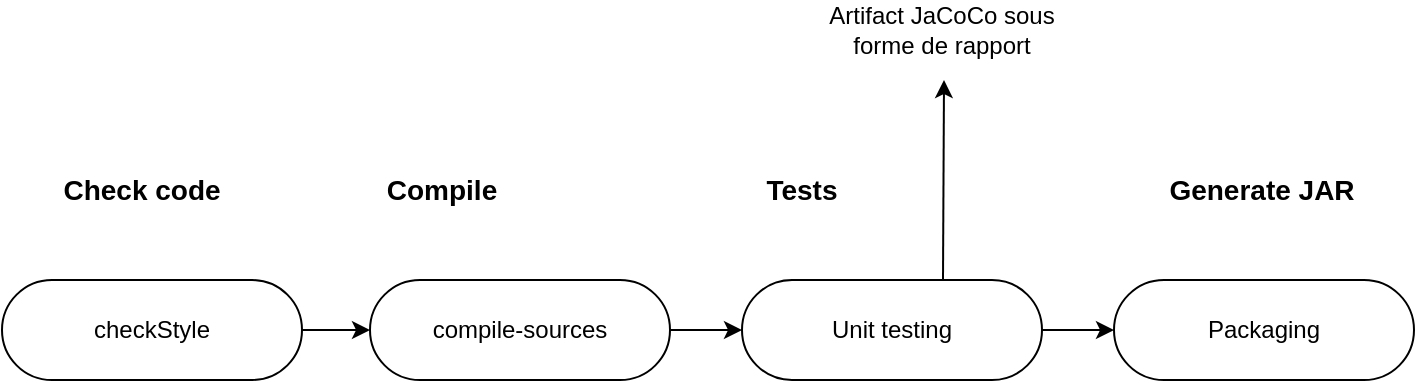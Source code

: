 <mxfile version="20.6.2" type="github"><diagram id="ht-V4iF29CH4IZI57DqI" name="Page-1"><mxGraphModel dx="1422" dy="724" grid="1" gridSize="10" guides="1" tooltips="1" connect="1" arrows="1" fold="1" page="1" pageScale="1" pageWidth="827" pageHeight="1169" math="0" shadow="0"><root><mxCell id="0"/><mxCell id="1" parent="0"/><mxCell id="3dlOlV58bcQAHPRkIFv3-1" value="compile-sources" style="rounded=1;whiteSpace=wrap;html=1;arcSize=50;" parent="1" vertex="1"><mxGeometry x="264" y="270" width="150" height="50" as="geometry"/></mxCell><mxCell id="3dlOlV58bcQAHPRkIFv3-2" value="Unit testing" style="rounded=1;whiteSpace=wrap;html=1;arcSize=50;" parent="1" vertex="1"><mxGeometry x="450" y="270" width="150" height="50" as="geometry"/></mxCell><mxCell id="3dlOlV58bcQAHPRkIFv3-3" value="checkStyle" style="rounded=1;whiteSpace=wrap;html=1;arcSize=50;" parent="1" vertex="1"><mxGeometry x="80" y="270" width="150" height="50" as="geometry"/></mxCell><mxCell id="3dlOlV58bcQAHPRkIFv3-5" value="Check code" style="text;html=1;strokeColor=none;fillColor=none;align=center;verticalAlign=middle;whiteSpace=wrap;rounded=0;fontStyle=1;fontSize=14;" parent="1" vertex="1"><mxGeometry x="100" y="210" width="100" height="30" as="geometry"/></mxCell><mxCell id="3dlOlV58bcQAHPRkIFv3-6" value="Compile" style="text;html=1;strokeColor=none;fillColor=none;align=center;verticalAlign=middle;whiteSpace=wrap;rounded=0;fontStyle=1;fontSize=14;" parent="1" vertex="1"><mxGeometry x="270" y="210" width="60" height="30" as="geometry"/></mxCell><mxCell id="3dlOlV58bcQAHPRkIFv3-7" value="Tests" style="text;html=1;strokeColor=none;fillColor=none;align=center;verticalAlign=middle;whiteSpace=wrap;rounded=0;fontStyle=1;fontSize=14;" parent="1" vertex="1"><mxGeometry x="450" y="210" width="60" height="30" as="geometry"/></mxCell><mxCell id="ZBFyQJhiL3zC4PrrTLVV-15" value="" style="endArrow=classic;html=1;rounded=0;exitX=0.75;exitY=0;exitDx=0;exitDy=0;" parent="1" edge="1"><mxGeometry width="50" height="50" relative="1" as="geometry"><mxPoint x="550.5" y="270" as="sourcePoint"/><mxPoint x="551" y="170" as="targetPoint"/></mxGeometry></mxCell><mxCell id="ZBFyQJhiL3zC4PrrTLVV-16" value="Artifact JaCoCo sous forme de rapport" style="text;html=1;strokeColor=none;fillColor=none;align=center;verticalAlign=middle;whiteSpace=wrap;rounded=0;" parent="1" vertex="1"><mxGeometry x="480" y="130" width="140" height="30" as="geometry"/></mxCell><mxCell id="V4-uSTyftONZ9XiFdk4Q-1" value="" style="endArrow=classic;html=1;rounded=0;exitX=1;exitY=0.5;exitDx=0;exitDy=0;entryX=0;entryY=0.5;entryDx=0;entryDy=0;" parent="1" source="3dlOlV58bcQAHPRkIFv3-3" target="3dlOlV58bcQAHPRkIFv3-1" edge="1"><mxGeometry width="50" height="50" relative="1" as="geometry"><mxPoint x="390" y="400" as="sourcePoint"/><mxPoint x="440" y="350" as="targetPoint"/></mxGeometry></mxCell><mxCell id="V4-uSTyftONZ9XiFdk4Q-2" value="" style="endArrow=classic;html=1;rounded=0;entryX=0;entryY=0.5;entryDx=0;entryDy=0;exitX=1;exitY=0.5;exitDx=0;exitDy=0;" parent="1" source="3dlOlV58bcQAHPRkIFv3-1" target="3dlOlV58bcQAHPRkIFv3-2" edge="1"><mxGeometry width="50" height="50" relative="1" as="geometry"><mxPoint x="420" y="295" as="sourcePoint"/><mxPoint x="448" y="294.71" as="targetPoint"/></mxGeometry></mxCell><mxCell id="V4-uSTyftONZ9XiFdk4Q-3" value="Generate JAR" style="text;html=1;strokeColor=none;fillColor=none;align=center;verticalAlign=middle;whiteSpace=wrap;rounded=0;fontStyle=1;fontSize=14;" parent="1" vertex="1"><mxGeometry x="660" y="210" width="100" height="30" as="geometry"/></mxCell><mxCell id="V4-uSTyftONZ9XiFdk4Q-6" value="Packaging" style="rounded=1;whiteSpace=wrap;html=1;arcSize=50;" parent="1" vertex="1"><mxGeometry x="636" y="270" width="150" height="50" as="geometry"/></mxCell><mxCell id="V4-uSTyftONZ9XiFdk4Q-7" value="" style="endArrow=classic;html=1;rounded=0;entryX=0;entryY=0.5;entryDx=0;entryDy=0;exitX=1;exitY=0.5;exitDx=0;exitDy=0;" parent="1" target="V4-uSTyftONZ9XiFdk4Q-6" edge="1"><mxGeometry width="50" height="50" relative="1" as="geometry"><mxPoint x="600" y="295" as="sourcePoint"/><mxPoint x="634" y="294.71" as="targetPoint"/></mxGeometry></mxCell></root></mxGraphModel></diagram></mxfile>
